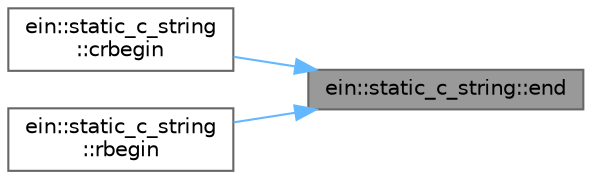 digraph "ein::static_c_string::end"
{
 // INTERACTIVE_SVG=YES
 // LATEX_PDF_SIZE
  bgcolor="transparent";
  edge [fontname=Helvetica,fontsize=10,labelfontname=Helvetica,labelfontsize=10];
  node [fontname=Helvetica,fontsize=10,shape=box,height=0.2,width=0.4];
  rankdir="RL";
  Node1 [id="Node000001",label="ein::static_c_string::end",height=0.2,width=0.4,color="gray40", fillcolor="grey60", style="filled", fontcolor="black",tooltip=" "];
  Node1 -> Node2 [id="edge1_Node000001_Node000002",dir="back",color="steelblue1",style="solid",tooltip=" "];
  Node2 [id="Node000002",label="ein::static_c_string\l::crbegin",height=0.2,width=0.4,color="grey40", fillcolor="white", style="filled",URL="$classein_1_1static__c__string.html#a06413bfe7c5554f36c07da0f37bd0e13",tooltip="O(n)"];
  Node1 -> Node3 [id="edge2_Node000001_Node000003",dir="back",color="steelblue1",style="solid",tooltip=" "];
  Node3 [id="Node000003",label="ein::static_c_string\l::rbegin",height=0.2,width=0.4,color="grey40", fillcolor="white", style="filled",URL="$classein_1_1static__c__string.html#a1d24709a7064506e41567cee4235c73e",tooltip="O(n)"];
}

